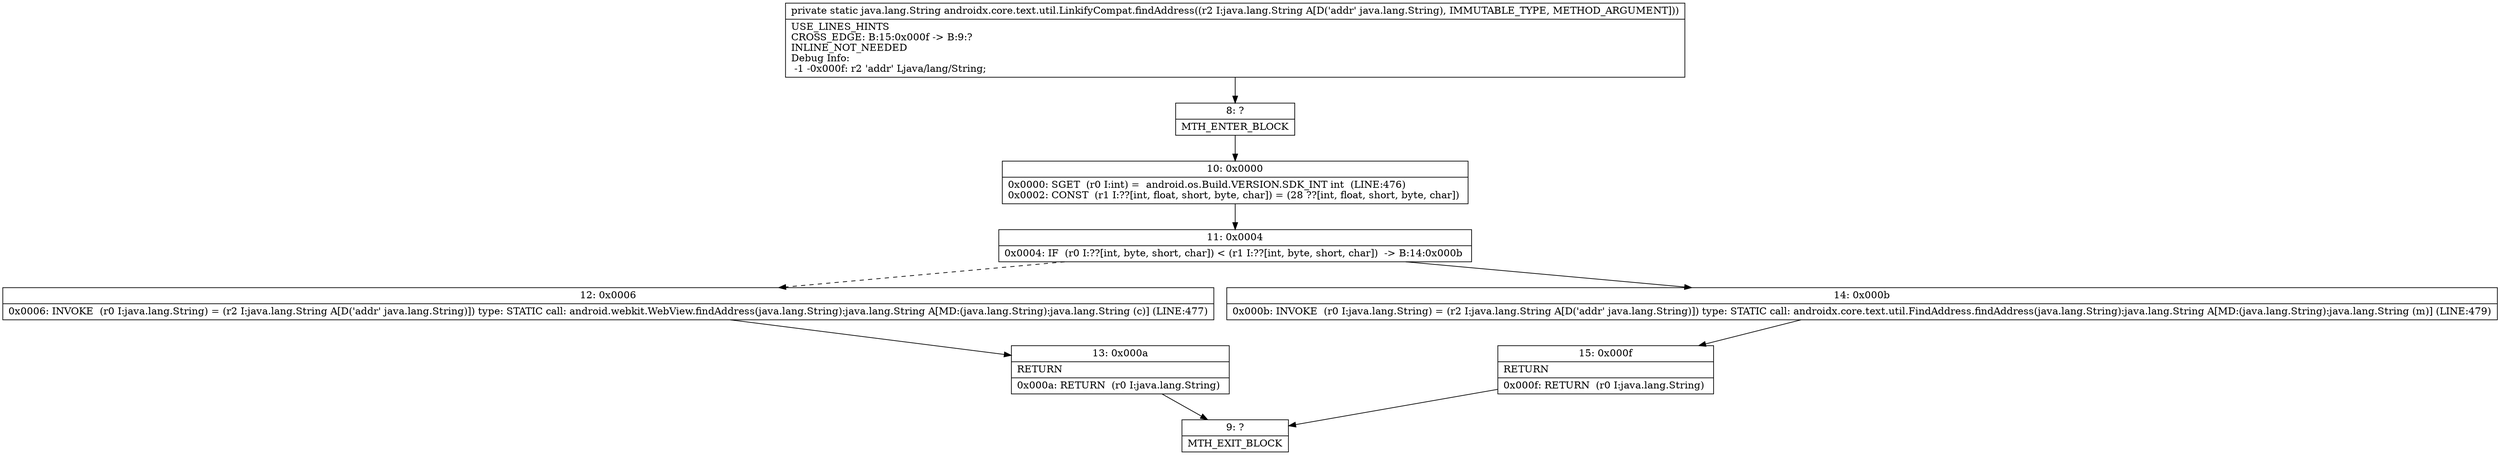 digraph "CFG forandroidx.core.text.util.LinkifyCompat.findAddress(Ljava\/lang\/String;)Ljava\/lang\/String;" {
Node_8 [shape=record,label="{8\:\ ?|MTH_ENTER_BLOCK\l}"];
Node_10 [shape=record,label="{10\:\ 0x0000|0x0000: SGET  (r0 I:int) =  android.os.Build.VERSION.SDK_INT int  (LINE:476)\l0x0002: CONST  (r1 I:??[int, float, short, byte, char]) = (28 ??[int, float, short, byte, char]) \l}"];
Node_11 [shape=record,label="{11\:\ 0x0004|0x0004: IF  (r0 I:??[int, byte, short, char]) \< (r1 I:??[int, byte, short, char])  \-\> B:14:0x000b \l}"];
Node_12 [shape=record,label="{12\:\ 0x0006|0x0006: INVOKE  (r0 I:java.lang.String) = (r2 I:java.lang.String A[D('addr' java.lang.String)]) type: STATIC call: android.webkit.WebView.findAddress(java.lang.String):java.lang.String A[MD:(java.lang.String):java.lang.String (c)] (LINE:477)\l}"];
Node_13 [shape=record,label="{13\:\ 0x000a|RETURN\l|0x000a: RETURN  (r0 I:java.lang.String) \l}"];
Node_9 [shape=record,label="{9\:\ ?|MTH_EXIT_BLOCK\l}"];
Node_14 [shape=record,label="{14\:\ 0x000b|0x000b: INVOKE  (r0 I:java.lang.String) = (r2 I:java.lang.String A[D('addr' java.lang.String)]) type: STATIC call: androidx.core.text.util.FindAddress.findAddress(java.lang.String):java.lang.String A[MD:(java.lang.String):java.lang.String (m)] (LINE:479)\l}"];
Node_15 [shape=record,label="{15\:\ 0x000f|RETURN\l|0x000f: RETURN  (r0 I:java.lang.String) \l}"];
MethodNode[shape=record,label="{private static java.lang.String androidx.core.text.util.LinkifyCompat.findAddress((r2 I:java.lang.String A[D('addr' java.lang.String), IMMUTABLE_TYPE, METHOD_ARGUMENT]))  | USE_LINES_HINTS\lCROSS_EDGE: B:15:0x000f \-\> B:9:?\lINLINE_NOT_NEEDED\lDebug Info:\l  \-1 \-0x000f: r2 'addr' Ljava\/lang\/String;\l}"];
MethodNode -> Node_8;Node_8 -> Node_10;
Node_10 -> Node_11;
Node_11 -> Node_12[style=dashed];
Node_11 -> Node_14;
Node_12 -> Node_13;
Node_13 -> Node_9;
Node_14 -> Node_15;
Node_15 -> Node_9;
}

